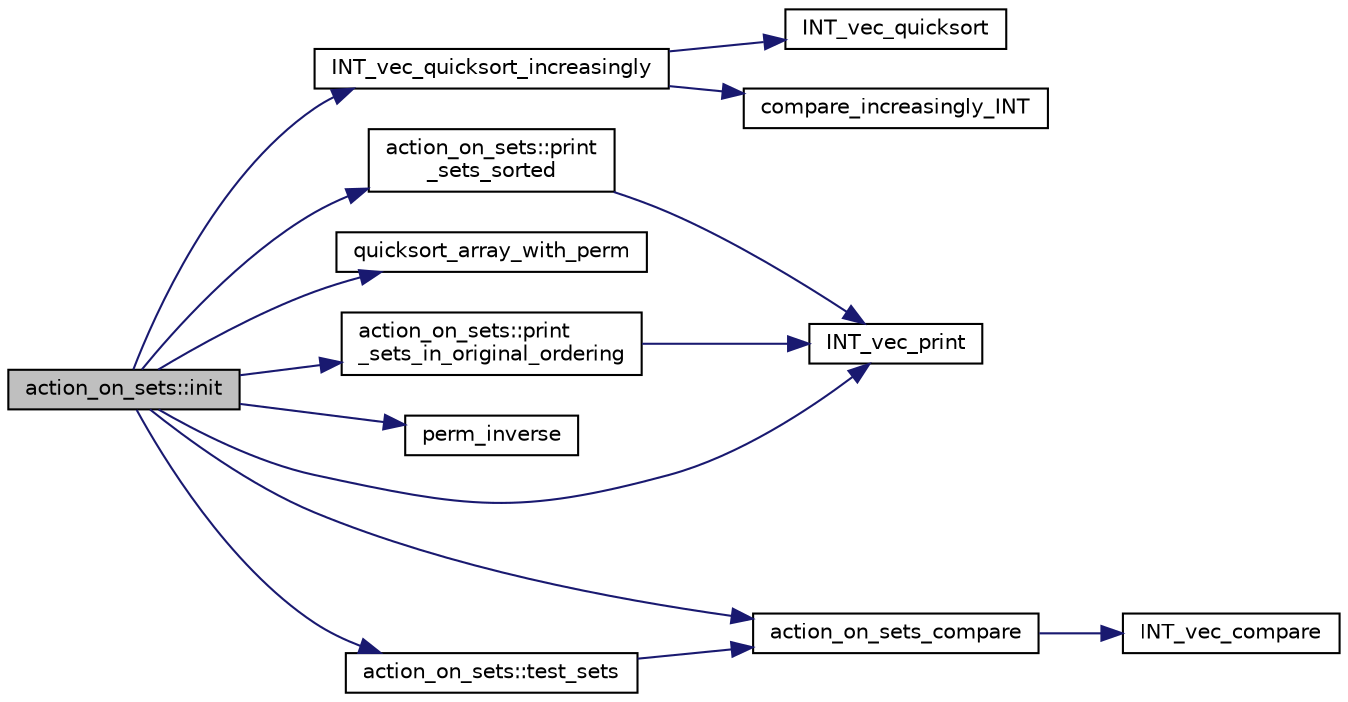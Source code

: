 digraph "action_on_sets::init"
{
  edge [fontname="Helvetica",fontsize="10",labelfontname="Helvetica",labelfontsize="10"];
  node [fontname="Helvetica",fontsize="10",shape=record];
  rankdir="LR";
  Node230 [label="action_on_sets::init",height=0.2,width=0.4,color="black", fillcolor="grey75", style="filled", fontcolor="black"];
  Node230 -> Node231 [color="midnightblue",fontsize="10",style="solid",fontname="Helvetica"];
  Node231 [label="INT_vec_quicksort_increasingly",height=0.2,width=0.4,color="black", fillcolor="white", style="filled",URL="$d5/de2/foundations_2data__structures_2data__structures_8h.html#a31ccee746bc644f58816c67bc3a0e237"];
  Node231 -> Node232 [color="midnightblue",fontsize="10",style="solid",fontname="Helvetica"];
  Node232 [label="INT_vec_quicksort",height=0.2,width=0.4,color="black", fillcolor="white", style="filled",URL="$d4/dd7/sorting_8_c.html#a06b413b423531ad098e9536031cc91ef"];
  Node231 -> Node233 [color="midnightblue",fontsize="10",style="solid",fontname="Helvetica"];
  Node233 [label="compare_increasingly_INT",height=0.2,width=0.4,color="black", fillcolor="white", style="filled",URL="$d4/dd7/sorting_8_c.html#aa182150f114c64f81fcefcbc6d292790"];
  Node230 -> Node234 [color="midnightblue",fontsize="10",style="solid",fontname="Helvetica"];
  Node234 [label="INT_vec_print",height=0.2,width=0.4,color="black", fillcolor="white", style="filled",URL="$df/dbf/sajeeb_8_c.html#a79a5901af0b47dd0d694109543c027fe"];
  Node230 -> Node235 [color="midnightblue",fontsize="10",style="solid",fontname="Helvetica"];
  Node235 [label="quicksort_array_with_perm",height=0.2,width=0.4,color="black", fillcolor="white", style="filled",URL="$d5/de2/foundations_2data__structures_2data__structures_8h.html#ada23f8fd093f2e9932db37cdcf98909d"];
  Node230 -> Node236 [color="midnightblue",fontsize="10",style="solid",fontname="Helvetica"];
  Node236 [label="action_on_sets_compare",height=0.2,width=0.4,color="black", fillcolor="white", style="filled",URL="$d8/d28/action__on__sets_8_c.html#a8922c03da1cf508fa89458e7a0db1274"];
  Node236 -> Node237 [color="midnightblue",fontsize="10",style="solid",fontname="Helvetica"];
  Node237 [label="INT_vec_compare",height=0.2,width=0.4,color="black", fillcolor="white", style="filled",URL="$d5/de2/foundations_2data__structures_2data__structures_8h.html#ac1a17fca23fb4a338aef8547a4c2fded"];
  Node230 -> Node238 [color="midnightblue",fontsize="10",style="solid",fontname="Helvetica"];
  Node238 [label="perm_inverse",height=0.2,width=0.4,color="black", fillcolor="white", style="filled",URL="$d2/d7c/combinatorics_8_c.html#ab7f02d1e2e257e1118eae354ab16d447"];
  Node230 -> Node239 [color="midnightblue",fontsize="10",style="solid",fontname="Helvetica"];
  Node239 [label="action_on_sets::test_sets",height=0.2,width=0.4,color="black", fillcolor="white", style="filled",URL="$da/d37/classaction__on__sets.html#a6f12bee3bce03634199932d6aedd6b6c"];
  Node239 -> Node236 [color="midnightblue",fontsize="10",style="solid",fontname="Helvetica"];
  Node230 -> Node240 [color="midnightblue",fontsize="10",style="solid",fontname="Helvetica"];
  Node240 [label="action_on_sets::print\l_sets_sorted",height=0.2,width=0.4,color="black", fillcolor="white", style="filled",URL="$da/d37/classaction__on__sets.html#a8128e6978ca76ba293eb29fb538ccf9e"];
  Node240 -> Node234 [color="midnightblue",fontsize="10",style="solid",fontname="Helvetica"];
  Node230 -> Node241 [color="midnightblue",fontsize="10",style="solid",fontname="Helvetica"];
  Node241 [label="action_on_sets::print\l_sets_in_original_ordering",height=0.2,width=0.4,color="black", fillcolor="white", style="filled",URL="$da/d37/classaction__on__sets.html#a9afacc3b96a530fc87d8f3ac3af27330"];
  Node241 -> Node234 [color="midnightblue",fontsize="10",style="solid",fontname="Helvetica"];
}
